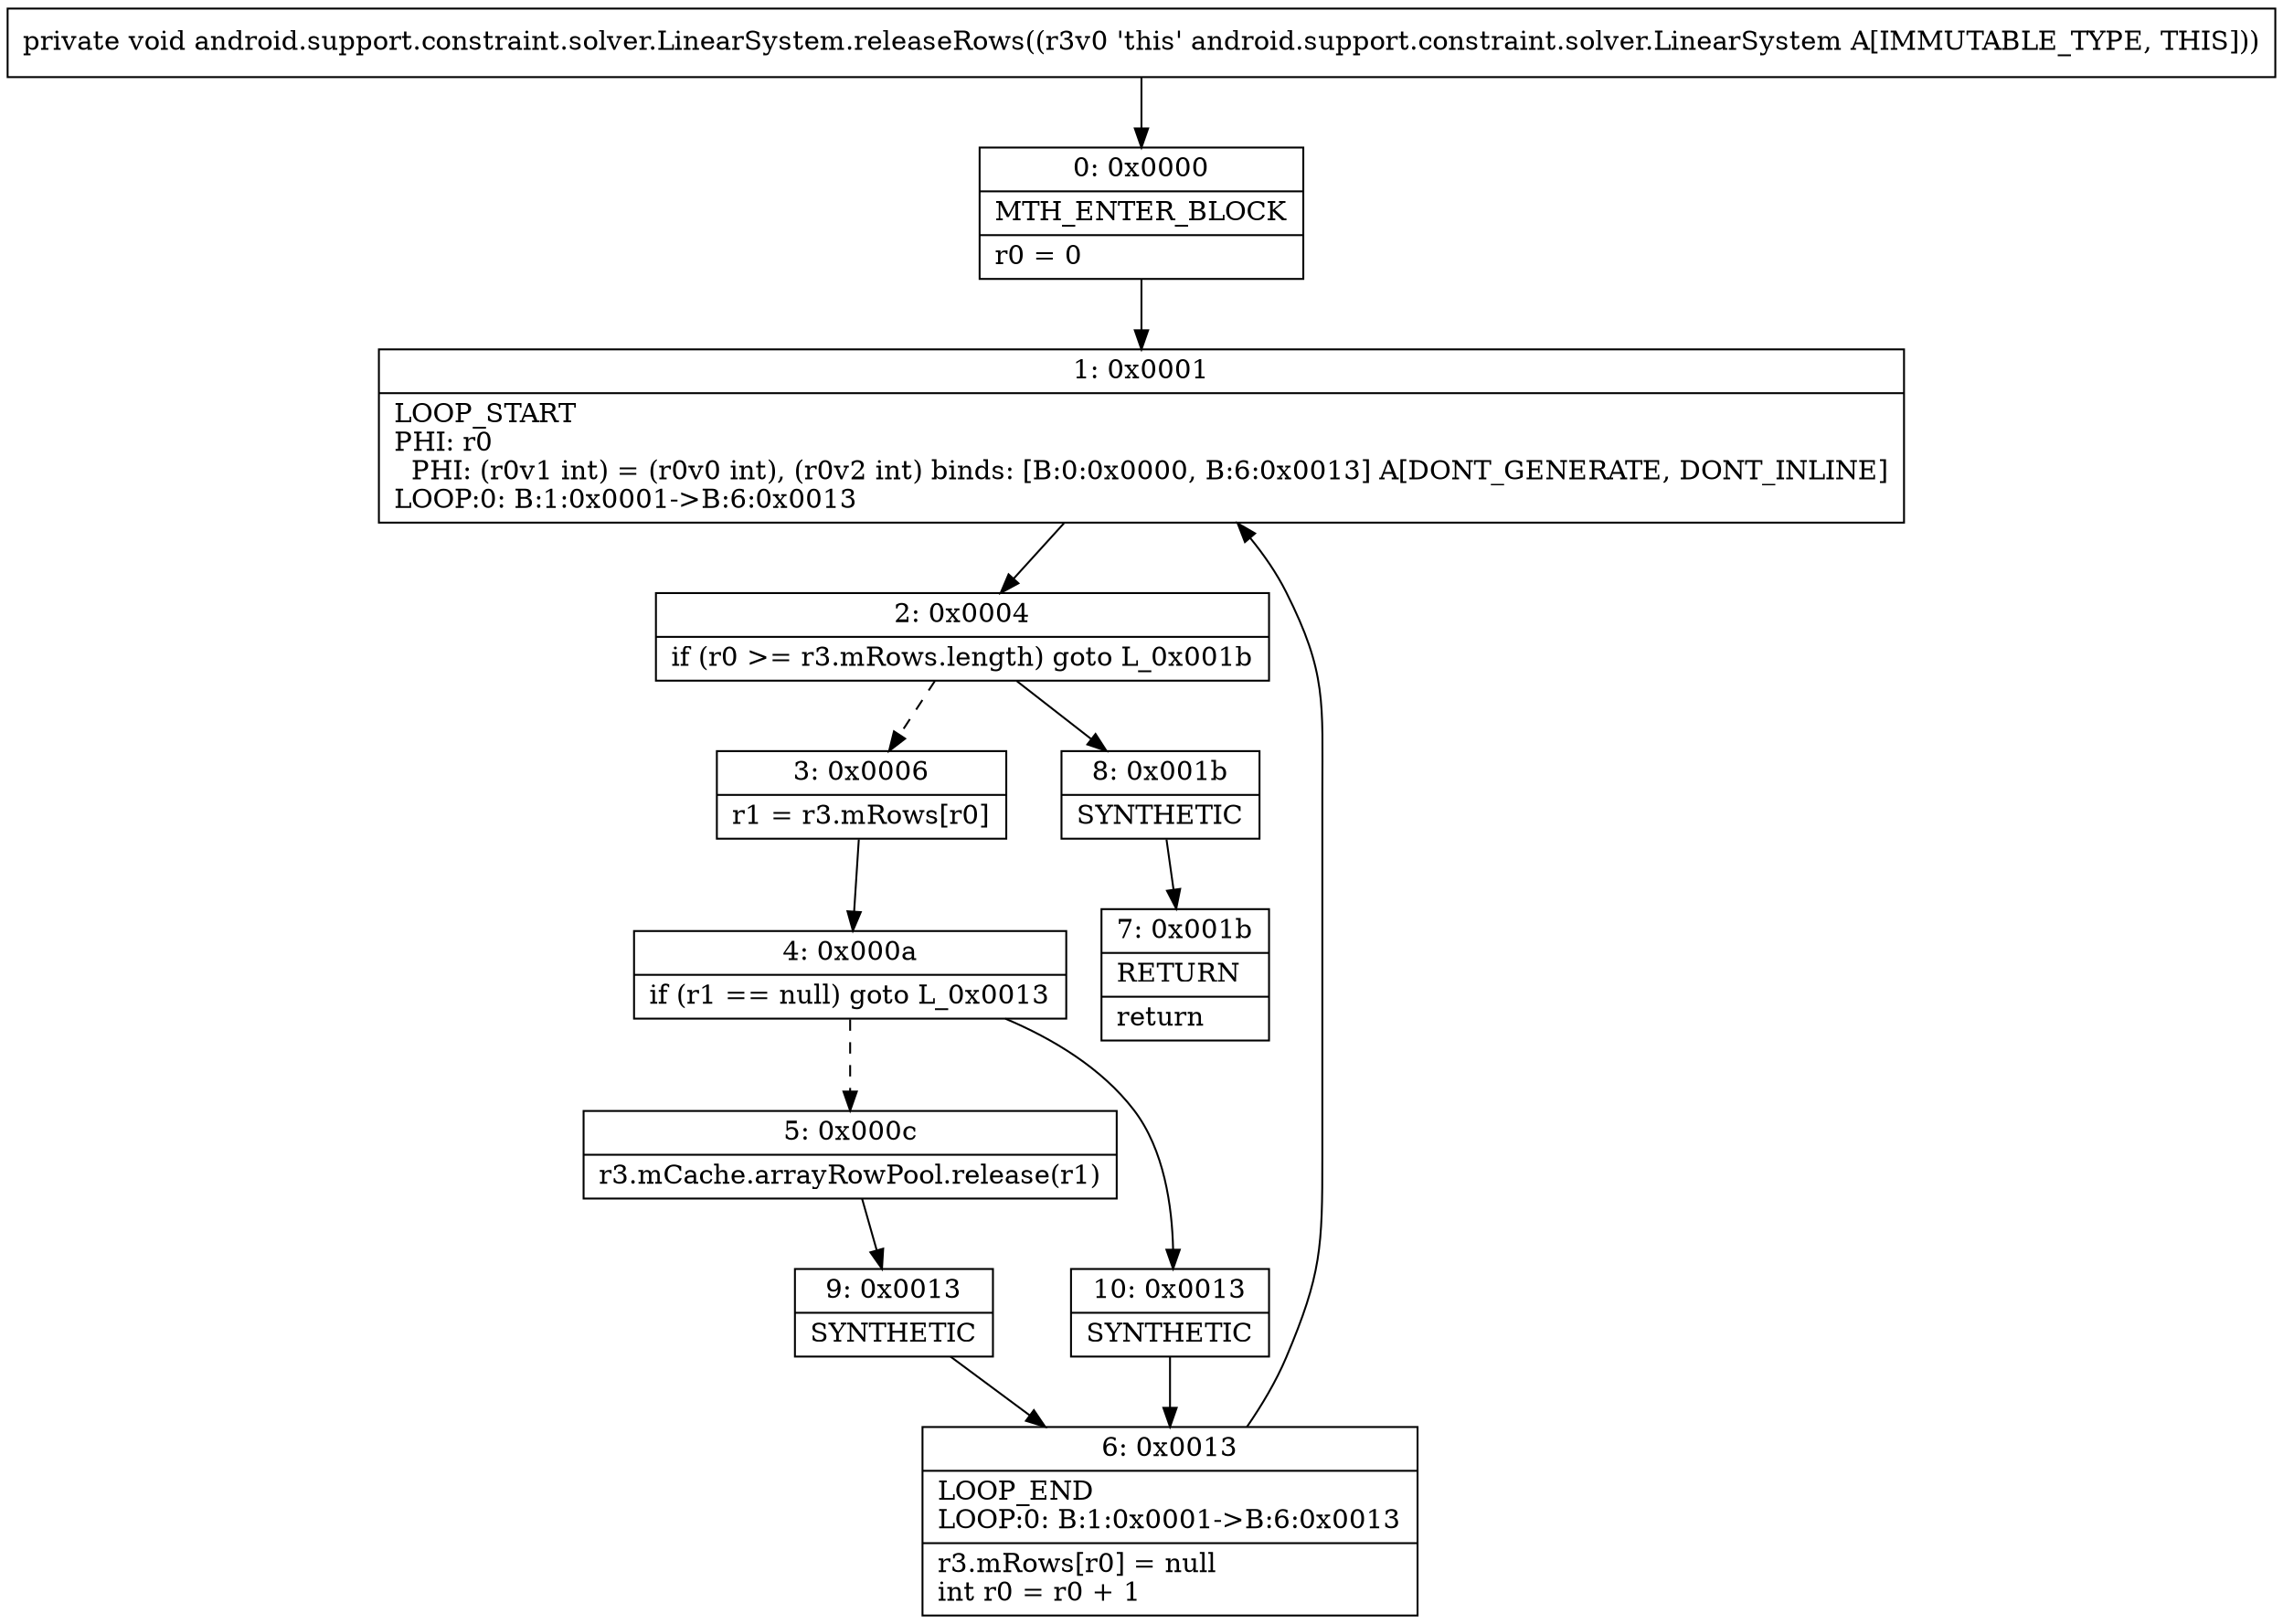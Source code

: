 digraph "CFG forandroid.support.constraint.solver.LinearSystem.releaseRows()V" {
Node_0 [shape=record,label="{0\:\ 0x0000|MTH_ENTER_BLOCK\l|r0 = 0\l}"];
Node_1 [shape=record,label="{1\:\ 0x0001|LOOP_START\lPHI: r0 \l  PHI: (r0v1 int) = (r0v0 int), (r0v2 int) binds: [B:0:0x0000, B:6:0x0013] A[DONT_GENERATE, DONT_INLINE]\lLOOP:0: B:1:0x0001\-\>B:6:0x0013\l}"];
Node_2 [shape=record,label="{2\:\ 0x0004|if (r0 \>= r3.mRows.length) goto L_0x001b\l}"];
Node_3 [shape=record,label="{3\:\ 0x0006|r1 = r3.mRows[r0]\l}"];
Node_4 [shape=record,label="{4\:\ 0x000a|if (r1 == null) goto L_0x0013\l}"];
Node_5 [shape=record,label="{5\:\ 0x000c|r3.mCache.arrayRowPool.release(r1)\l}"];
Node_6 [shape=record,label="{6\:\ 0x0013|LOOP_END\lLOOP:0: B:1:0x0001\-\>B:6:0x0013\l|r3.mRows[r0] = null\lint r0 = r0 + 1\l}"];
Node_7 [shape=record,label="{7\:\ 0x001b|RETURN\l|return\l}"];
Node_8 [shape=record,label="{8\:\ 0x001b|SYNTHETIC\l}"];
Node_9 [shape=record,label="{9\:\ 0x0013|SYNTHETIC\l}"];
Node_10 [shape=record,label="{10\:\ 0x0013|SYNTHETIC\l}"];
MethodNode[shape=record,label="{private void android.support.constraint.solver.LinearSystem.releaseRows((r3v0 'this' android.support.constraint.solver.LinearSystem A[IMMUTABLE_TYPE, THIS])) }"];
MethodNode -> Node_0;
Node_0 -> Node_1;
Node_1 -> Node_2;
Node_2 -> Node_3[style=dashed];
Node_2 -> Node_8;
Node_3 -> Node_4;
Node_4 -> Node_5[style=dashed];
Node_4 -> Node_10;
Node_5 -> Node_9;
Node_6 -> Node_1;
Node_8 -> Node_7;
Node_9 -> Node_6;
Node_10 -> Node_6;
}

